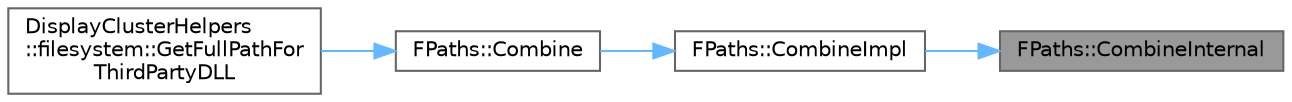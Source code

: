 digraph "FPaths::CombineInternal"
{
 // INTERACTIVE_SVG=YES
 // LATEX_PDF_SIZE
  bgcolor="transparent";
  edge [fontname=Helvetica,fontsize=10,labelfontname=Helvetica,labelfontsize=10];
  node [fontname=Helvetica,fontsize=10,shape=box,height=0.2,width=0.4];
  rankdir="RL";
  Node1 [id="Node000001",label="FPaths::CombineInternal",height=0.2,width=0.4,color="gray40", fillcolor="grey60", style="filled", fontcolor="black",tooltip=" "];
  Node1 -> Node2 [id="edge1_Node000001_Node000002",dir="back",color="steelblue1",style="solid",tooltip=" "];
  Node2 [id="Node000002",label="FPaths::CombineImpl",height=0.2,width=0.4,color="grey40", fillcolor="white", style="filled",URL="$df/d4c/classFPaths.html#a6837e57bedb14e7c044e048781b9007b",tooltip=" "];
  Node2 -> Node3 [id="edge2_Node000002_Node000003",dir="back",color="steelblue1",style="solid",tooltip=" "];
  Node3 [id="Node000003",label="FPaths::Combine",height=0.2,width=0.4,color="grey40", fillcolor="white", style="filled",URL="$df/d4c/classFPaths.html#a972a6542733a798b131f9bc7120fb2ca",tooltip=" "];
  Node3 -> Node4 [id="edge3_Node000003_Node000004",dir="back",color="steelblue1",style="solid",tooltip=" "];
  Node4 [id="Node000004",label="DisplayClusterHelpers\l::filesystem::GetFullPathFor\lThirdPartyDLL",height=0.2,width=0.4,color="grey40", fillcolor="white", style="filled",URL="$d0/d2f/namespaceDisplayClusterHelpers_1_1filesystem.html#a1a18cb85356ed51e27a36e347aaaaeda",tooltip="Returns the full path to the DLL located in the ThirdParty directory in the nDisplay plugin."];
}
